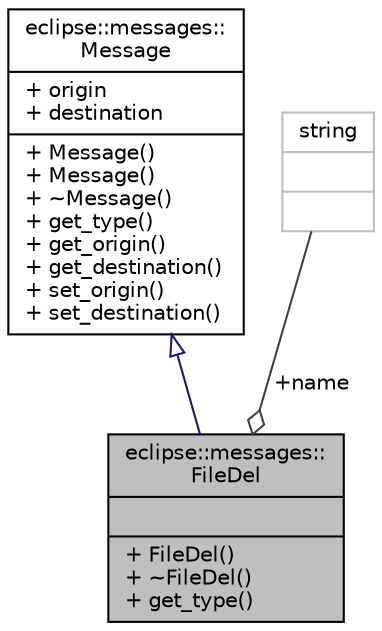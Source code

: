 digraph "eclipse::messages::FileDel"
{
  edge [fontname="Helvetica",fontsize="10",labelfontname="Helvetica",labelfontsize="10"];
  node [fontname="Helvetica",fontsize="10",shape=record];
  Node1 [label="{eclipse::messages::\lFileDel\n||+ FileDel()\l+ ~FileDel()\l+ get_type()\l}",height=0.2,width=0.4,color="black", fillcolor="grey75", style="filled" fontcolor="black"];
  Node2 -> Node1 [dir="back",color="midnightblue",fontsize="10",style="solid",arrowtail="onormal",fontname="Helvetica"];
  Node2 [label="{eclipse::messages::\lMessage\n|+ origin\l+ destination\l|+ Message()\l+ Message()\l+ ~Message()\l+ get_type()\l+ get_origin()\l+ get_destination()\l+ set_origin()\l+ set_destination()\l}",height=0.2,width=0.4,color="black", fillcolor="white", style="filled",URL="$structeclipse_1_1messages_1_1Message.html"];
  Node3 -> Node1 [color="grey25",fontsize="10",style="solid",label=" +name" ,arrowhead="odiamond",fontname="Helvetica"];
  Node3 [label="{string\n||}",height=0.2,width=0.4,color="grey75", fillcolor="white", style="filled"];
}
